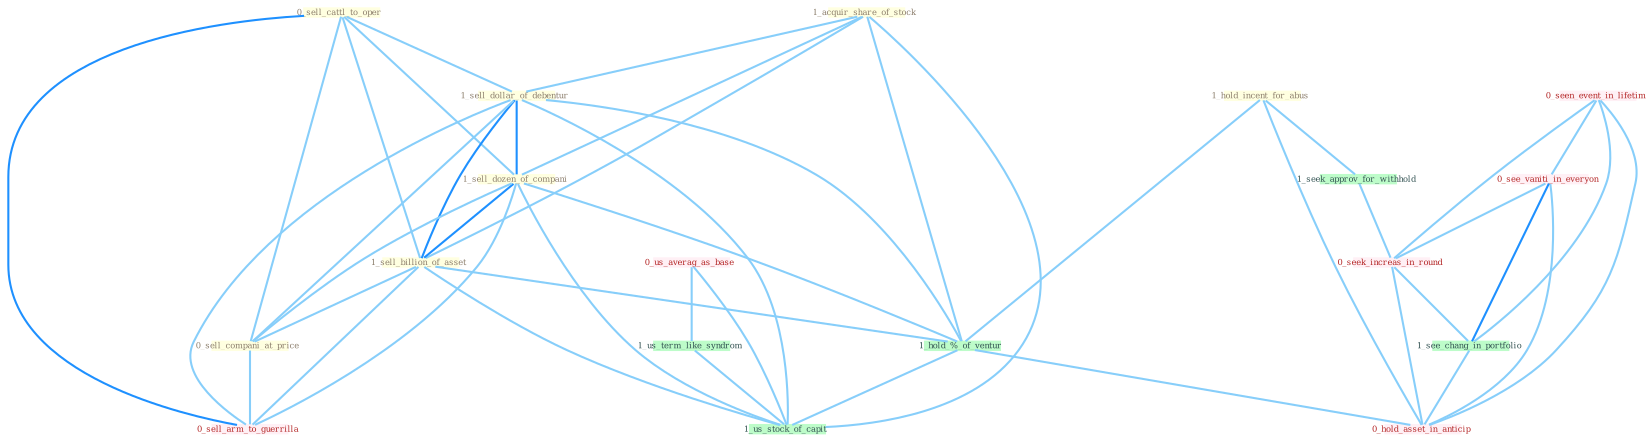Graph G{ 
    node
    [shape=polygon,style=filled,width=.5,height=.06,color="#BDFCC9",fixedsize=true,fontsize=4,
    fontcolor="#2f4f4f"];
    {node
    [color="#ffffe0", fontcolor="#8b7d6b"] "0_sell_cattl_to_oper " "1_hold_incent_for_abus " "1_acquir_share_of_stock " "1_sell_dollar_of_debentur " "1_sell_dozen_of_compani " "1_sell_billion_of_asset " "0_sell_compani_at_price "}
{node [color="#fff0f5", fontcolor="#b22222"] "0_seen_event_in_lifetim " "0_us_averag_as_base " "0_see_vaniti_in_everyon " "0_sell_arm_to_guerrilla " "0_seek_increas_in_round " "0_hold_asset_in_anticip "}
edge [color="#B0E2FF"];

	"0_sell_cattl_to_oper " -- "1_sell_dollar_of_debentur " [w="1", color="#87cefa" ];
	"0_sell_cattl_to_oper " -- "1_sell_dozen_of_compani " [w="1", color="#87cefa" ];
	"0_sell_cattl_to_oper " -- "1_sell_billion_of_asset " [w="1", color="#87cefa" ];
	"0_sell_cattl_to_oper " -- "0_sell_compani_at_price " [w="1", color="#87cefa" ];
	"0_sell_cattl_to_oper " -- "0_sell_arm_to_guerrilla " [w="2", color="#1e90ff" , len=0.8];
	"1_hold_incent_for_abus " -- "1_seek_approv_for_withhold " [w="1", color="#87cefa" ];
	"1_hold_incent_for_abus " -- "1_hold_%_of_ventur " [w="1", color="#87cefa" ];
	"1_hold_incent_for_abus " -- "0_hold_asset_in_anticip " [w="1", color="#87cefa" ];
	"1_acquir_share_of_stock " -- "1_sell_dollar_of_debentur " [w="1", color="#87cefa" ];
	"1_acquir_share_of_stock " -- "1_sell_dozen_of_compani " [w="1", color="#87cefa" ];
	"1_acquir_share_of_stock " -- "1_sell_billion_of_asset " [w="1", color="#87cefa" ];
	"1_acquir_share_of_stock " -- "1_hold_%_of_ventur " [w="1", color="#87cefa" ];
	"1_acquir_share_of_stock " -- "1_us_stock_of_capit " [w="1", color="#87cefa" ];
	"1_sell_dollar_of_debentur " -- "1_sell_dozen_of_compani " [w="2", color="#1e90ff" , len=0.8];
	"1_sell_dollar_of_debentur " -- "1_sell_billion_of_asset " [w="2", color="#1e90ff" , len=0.8];
	"1_sell_dollar_of_debentur " -- "0_sell_compani_at_price " [w="1", color="#87cefa" ];
	"1_sell_dollar_of_debentur " -- "1_hold_%_of_ventur " [w="1", color="#87cefa" ];
	"1_sell_dollar_of_debentur " -- "0_sell_arm_to_guerrilla " [w="1", color="#87cefa" ];
	"1_sell_dollar_of_debentur " -- "1_us_stock_of_capit " [w="1", color="#87cefa" ];
	"1_sell_dozen_of_compani " -- "1_sell_billion_of_asset " [w="2", color="#1e90ff" , len=0.8];
	"1_sell_dozen_of_compani " -- "0_sell_compani_at_price " [w="1", color="#87cefa" ];
	"1_sell_dozen_of_compani " -- "1_hold_%_of_ventur " [w="1", color="#87cefa" ];
	"1_sell_dozen_of_compani " -- "0_sell_arm_to_guerrilla " [w="1", color="#87cefa" ];
	"1_sell_dozen_of_compani " -- "1_us_stock_of_capit " [w="1", color="#87cefa" ];
	"1_sell_billion_of_asset " -- "0_sell_compani_at_price " [w="1", color="#87cefa" ];
	"1_sell_billion_of_asset " -- "1_hold_%_of_ventur " [w="1", color="#87cefa" ];
	"1_sell_billion_of_asset " -- "0_sell_arm_to_guerrilla " [w="1", color="#87cefa" ];
	"1_sell_billion_of_asset " -- "1_us_stock_of_capit " [w="1", color="#87cefa" ];
	"0_sell_compani_at_price " -- "0_sell_arm_to_guerrilla " [w="1", color="#87cefa" ];
	"0_seen_event_in_lifetim " -- "0_see_vaniti_in_everyon " [w="1", color="#87cefa" ];
	"0_seen_event_in_lifetim " -- "0_seek_increas_in_round " [w="1", color="#87cefa" ];
	"0_seen_event_in_lifetim " -- "1_see_chang_in_portfolio " [w="1", color="#87cefa" ];
	"0_seen_event_in_lifetim " -- "0_hold_asset_in_anticip " [w="1", color="#87cefa" ];
	"0_us_averag_as_base " -- "1_us_term_like_syndrom " [w="1", color="#87cefa" ];
	"0_us_averag_as_base " -- "1_us_stock_of_capit " [w="1", color="#87cefa" ];
	"1_us_term_like_syndrom " -- "1_us_stock_of_capit " [w="1", color="#87cefa" ];
	"1_seek_approv_for_withhold " -- "0_seek_increas_in_round " [w="1", color="#87cefa" ];
	"1_hold_%_of_ventur " -- "1_us_stock_of_capit " [w="1", color="#87cefa" ];
	"1_hold_%_of_ventur " -- "0_hold_asset_in_anticip " [w="1", color="#87cefa" ];
	"0_see_vaniti_in_everyon " -- "0_seek_increas_in_round " [w="1", color="#87cefa" ];
	"0_see_vaniti_in_everyon " -- "1_see_chang_in_portfolio " [w="2", color="#1e90ff" , len=0.8];
	"0_see_vaniti_in_everyon " -- "0_hold_asset_in_anticip " [w="1", color="#87cefa" ];
	"0_seek_increas_in_round " -- "1_see_chang_in_portfolio " [w="1", color="#87cefa" ];
	"0_seek_increas_in_round " -- "0_hold_asset_in_anticip " [w="1", color="#87cefa" ];
	"1_see_chang_in_portfolio " -- "0_hold_asset_in_anticip " [w="1", color="#87cefa" ];
}